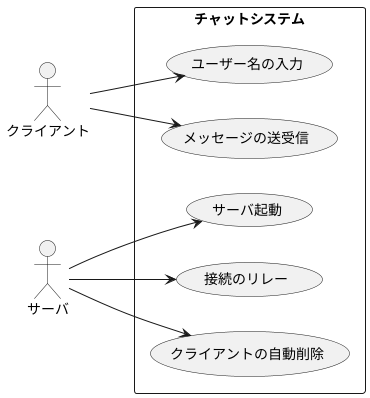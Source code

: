 @startuml
left to right direction
skinparam packageStyle rectangle
actor Client as "クライアント"
actor Server as "サーバ"

rectangle "チャットシステム" {
  usecase "サーバ起動" as UC1
  usecase "メッセージの送受信" as UC2
  usecase "ユーザー名の入力" as UC3
  usecase "接続のリレー" as UC4
  usecase "クライアントの自動削除" as UC5

  Client --> UC2
  Client --> UC3
  Server --> UC1
  Server --> UC4
  Server --> UC5
}

@enduml
